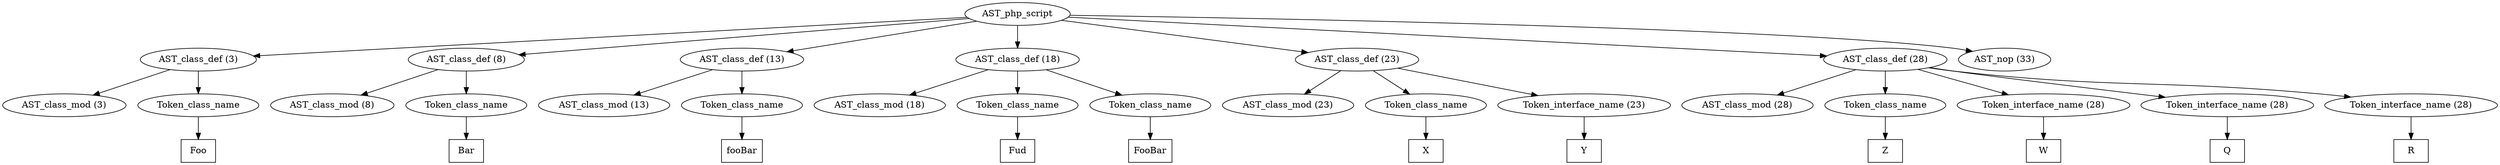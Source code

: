 /*
 * AST in dot format generated by phc -- the PHP compiler
 */

digraph AST {
node_0 [label="AST_php_script"];
node_1 [label="AST_class_def (3)"];
node_2 [label="AST_class_mod (3)"];
node_3 [label="Token_class_name"];
node_4 [label="Foo", shape=box]
node_3 -> node_4;
node_1 -> node_3;
node_1 -> node_2;
node_5 [label="AST_class_def (8)"];
node_6 [label="AST_class_mod (8)"];
node_7 [label="Token_class_name"];
node_8 [label="Bar", shape=box]
node_7 -> node_8;
node_5 -> node_7;
node_5 -> node_6;
node_9 [label="AST_class_def (13)"];
node_10 [label="AST_class_mod (13)"];
node_11 [label="Token_class_name"];
node_12 [label="fooBar", shape=box]
node_11 -> node_12;
node_9 -> node_11;
node_9 -> node_10;
node_13 [label="AST_class_def (18)"];
node_14 [label="AST_class_mod (18)"];
node_15 [label="Token_class_name"];
node_16 [label="Fud", shape=box]
node_15 -> node_16;
node_17 [label="Token_class_name"];
node_18 [label="FooBar", shape=box]
node_17 -> node_18;
node_13 -> node_17;
node_13 -> node_15;
node_13 -> node_14;
node_19 [label="AST_class_def (23)"];
node_20 [label="AST_class_mod (23)"];
node_21 [label="Token_class_name"];
node_22 [label="X", shape=box]
node_21 -> node_22;
node_23 [label="Token_interface_name (23)"];
node_24 [label="Y", shape=box]
node_23 -> node_24;
node_19 -> node_23;
node_19 -> node_21;
node_19 -> node_20;
node_25 [label="AST_class_def (28)"];
node_26 [label="AST_class_mod (28)"];
node_27 [label="Token_class_name"];
node_28 [label="Z", shape=box]
node_27 -> node_28;
node_29 [label="Token_interface_name (28)"];
node_30 [label="W", shape=box]
node_29 -> node_30;
node_31 [label="Token_interface_name (28)"];
node_32 [label="Q", shape=box]
node_31 -> node_32;
node_33 [label="Token_interface_name (28)"];
node_34 [label="R", shape=box]
node_33 -> node_34;
node_25 -> node_33;
node_25 -> node_31;
node_25 -> node_29;
node_25 -> node_27;
node_25 -> node_26;
node_35 [label="AST_nop (33)"];
node_0 -> node_35;
node_0 -> node_25;
node_0 -> node_19;
node_0 -> node_13;
node_0 -> node_9;
node_0 -> node_5;
node_0 -> node_1;
}
